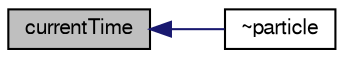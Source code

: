 digraph "currentTime"
{
  bgcolor="transparent";
  edge [fontname="FreeSans",fontsize="10",labelfontname="FreeSans",labelfontsize="10"];
  node [fontname="FreeSans",fontsize="10",shape=record];
  rankdir="LR";
  Node4015 [label="currentTime",height=0.2,width=0.4,color="black", fillcolor="grey75", style="filled", fontcolor="black"];
  Node4015 -> Node4016 [dir="back",color="midnightblue",fontsize="10",style="solid",fontname="FreeSans"];
  Node4016 [label="~particle",height=0.2,width=0.4,color="black",URL="$a23586.html#a21cc76910d09c0550f6ce9f2ed3b2f52",tooltip="Destructor. "];
}
